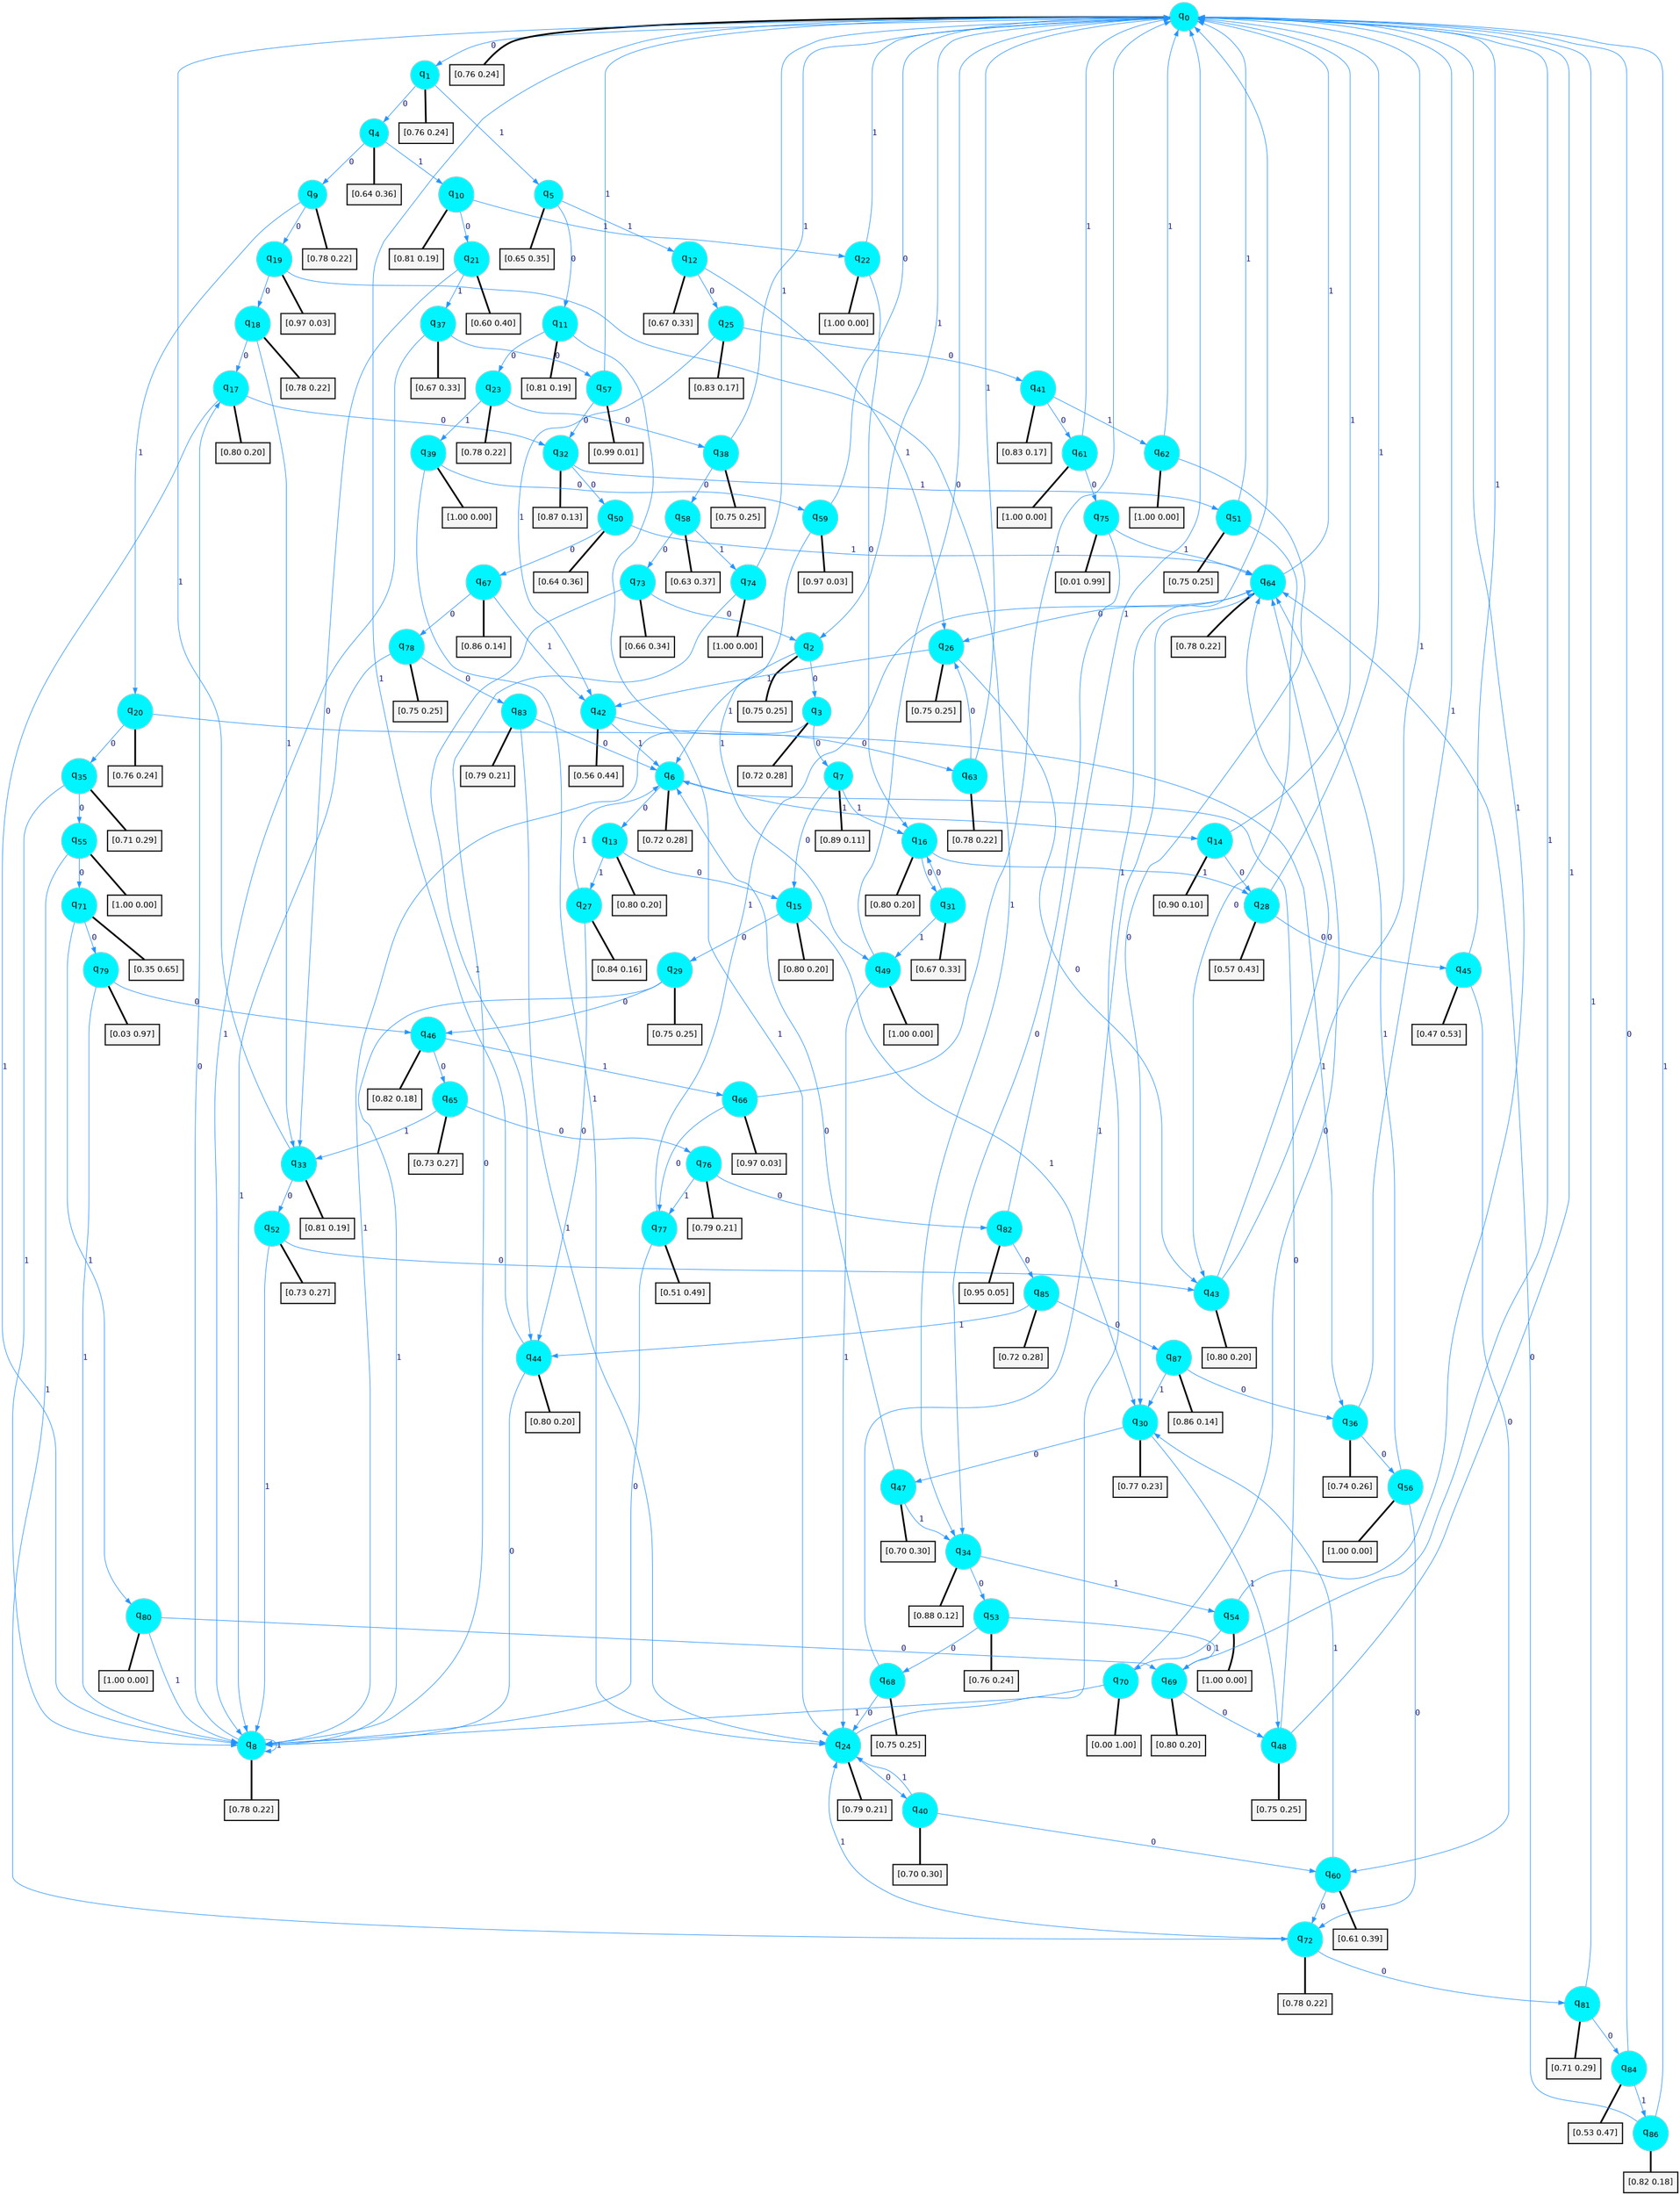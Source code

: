 digraph G {
graph [
bgcolor=transparent, dpi=300, rankdir=TD, size="40,25"];
node [
color=gray, fillcolor=turquoise1, fontcolor=black, fontname=Helvetica, fontsize=16, fontweight=bold, shape=circle, style=filled];
edge [
arrowsize=1, color=dodgerblue1, fontcolor=midnightblue, fontname=courier, fontweight=bold, penwidth=1, style=solid, weight=20];
0[label=<q<SUB>0</SUB>>];
1[label=<q<SUB>1</SUB>>];
2[label=<q<SUB>2</SUB>>];
3[label=<q<SUB>3</SUB>>];
4[label=<q<SUB>4</SUB>>];
5[label=<q<SUB>5</SUB>>];
6[label=<q<SUB>6</SUB>>];
7[label=<q<SUB>7</SUB>>];
8[label=<q<SUB>8</SUB>>];
9[label=<q<SUB>9</SUB>>];
10[label=<q<SUB>10</SUB>>];
11[label=<q<SUB>11</SUB>>];
12[label=<q<SUB>12</SUB>>];
13[label=<q<SUB>13</SUB>>];
14[label=<q<SUB>14</SUB>>];
15[label=<q<SUB>15</SUB>>];
16[label=<q<SUB>16</SUB>>];
17[label=<q<SUB>17</SUB>>];
18[label=<q<SUB>18</SUB>>];
19[label=<q<SUB>19</SUB>>];
20[label=<q<SUB>20</SUB>>];
21[label=<q<SUB>21</SUB>>];
22[label=<q<SUB>22</SUB>>];
23[label=<q<SUB>23</SUB>>];
24[label=<q<SUB>24</SUB>>];
25[label=<q<SUB>25</SUB>>];
26[label=<q<SUB>26</SUB>>];
27[label=<q<SUB>27</SUB>>];
28[label=<q<SUB>28</SUB>>];
29[label=<q<SUB>29</SUB>>];
30[label=<q<SUB>30</SUB>>];
31[label=<q<SUB>31</SUB>>];
32[label=<q<SUB>32</SUB>>];
33[label=<q<SUB>33</SUB>>];
34[label=<q<SUB>34</SUB>>];
35[label=<q<SUB>35</SUB>>];
36[label=<q<SUB>36</SUB>>];
37[label=<q<SUB>37</SUB>>];
38[label=<q<SUB>38</SUB>>];
39[label=<q<SUB>39</SUB>>];
40[label=<q<SUB>40</SUB>>];
41[label=<q<SUB>41</SUB>>];
42[label=<q<SUB>42</SUB>>];
43[label=<q<SUB>43</SUB>>];
44[label=<q<SUB>44</SUB>>];
45[label=<q<SUB>45</SUB>>];
46[label=<q<SUB>46</SUB>>];
47[label=<q<SUB>47</SUB>>];
48[label=<q<SUB>48</SUB>>];
49[label=<q<SUB>49</SUB>>];
50[label=<q<SUB>50</SUB>>];
51[label=<q<SUB>51</SUB>>];
52[label=<q<SUB>52</SUB>>];
53[label=<q<SUB>53</SUB>>];
54[label=<q<SUB>54</SUB>>];
55[label=<q<SUB>55</SUB>>];
56[label=<q<SUB>56</SUB>>];
57[label=<q<SUB>57</SUB>>];
58[label=<q<SUB>58</SUB>>];
59[label=<q<SUB>59</SUB>>];
60[label=<q<SUB>60</SUB>>];
61[label=<q<SUB>61</SUB>>];
62[label=<q<SUB>62</SUB>>];
63[label=<q<SUB>63</SUB>>];
64[label=<q<SUB>64</SUB>>];
65[label=<q<SUB>65</SUB>>];
66[label=<q<SUB>66</SUB>>];
67[label=<q<SUB>67</SUB>>];
68[label=<q<SUB>68</SUB>>];
69[label=<q<SUB>69</SUB>>];
70[label=<q<SUB>70</SUB>>];
71[label=<q<SUB>71</SUB>>];
72[label=<q<SUB>72</SUB>>];
73[label=<q<SUB>73</SUB>>];
74[label=<q<SUB>74</SUB>>];
75[label=<q<SUB>75</SUB>>];
76[label=<q<SUB>76</SUB>>];
77[label=<q<SUB>77</SUB>>];
78[label=<q<SUB>78</SUB>>];
79[label=<q<SUB>79</SUB>>];
80[label=<q<SUB>80</SUB>>];
81[label=<q<SUB>81</SUB>>];
82[label=<q<SUB>82</SUB>>];
83[label=<q<SUB>83</SUB>>];
84[label=<q<SUB>84</SUB>>];
85[label=<q<SUB>85</SUB>>];
86[label=<q<SUB>86</SUB>>];
87[label=<q<SUB>87</SUB>>];
88[label="[0.76 0.24]", shape=box,fontcolor=black, fontname=Helvetica, fontsize=14, penwidth=2, fillcolor=whitesmoke,color=black];
89[label="[0.76 0.24]", shape=box,fontcolor=black, fontname=Helvetica, fontsize=14, penwidth=2, fillcolor=whitesmoke,color=black];
90[label="[0.75 0.25]", shape=box,fontcolor=black, fontname=Helvetica, fontsize=14, penwidth=2, fillcolor=whitesmoke,color=black];
91[label="[0.72 0.28]", shape=box,fontcolor=black, fontname=Helvetica, fontsize=14, penwidth=2, fillcolor=whitesmoke,color=black];
92[label="[0.64 0.36]", shape=box,fontcolor=black, fontname=Helvetica, fontsize=14, penwidth=2, fillcolor=whitesmoke,color=black];
93[label="[0.65 0.35]", shape=box,fontcolor=black, fontname=Helvetica, fontsize=14, penwidth=2, fillcolor=whitesmoke,color=black];
94[label="[0.72 0.28]", shape=box,fontcolor=black, fontname=Helvetica, fontsize=14, penwidth=2, fillcolor=whitesmoke,color=black];
95[label="[0.89 0.11]", shape=box,fontcolor=black, fontname=Helvetica, fontsize=14, penwidth=2, fillcolor=whitesmoke,color=black];
96[label="[0.78 0.22]", shape=box,fontcolor=black, fontname=Helvetica, fontsize=14, penwidth=2, fillcolor=whitesmoke,color=black];
97[label="[0.78 0.22]", shape=box,fontcolor=black, fontname=Helvetica, fontsize=14, penwidth=2, fillcolor=whitesmoke,color=black];
98[label="[0.81 0.19]", shape=box,fontcolor=black, fontname=Helvetica, fontsize=14, penwidth=2, fillcolor=whitesmoke,color=black];
99[label="[0.81 0.19]", shape=box,fontcolor=black, fontname=Helvetica, fontsize=14, penwidth=2, fillcolor=whitesmoke,color=black];
100[label="[0.67 0.33]", shape=box,fontcolor=black, fontname=Helvetica, fontsize=14, penwidth=2, fillcolor=whitesmoke,color=black];
101[label="[0.80 0.20]", shape=box,fontcolor=black, fontname=Helvetica, fontsize=14, penwidth=2, fillcolor=whitesmoke,color=black];
102[label="[0.90 0.10]", shape=box,fontcolor=black, fontname=Helvetica, fontsize=14, penwidth=2, fillcolor=whitesmoke,color=black];
103[label="[0.80 0.20]", shape=box,fontcolor=black, fontname=Helvetica, fontsize=14, penwidth=2, fillcolor=whitesmoke,color=black];
104[label="[0.80 0.20]", shape=box,fontcolor=black, fontname=Helvetica, fontsize=14, penwidth=2, fillcolor=whitesmoke,color=black];
105[label="[0.80 0.20]", shape=box,fontcolor=black, fontname=Helvetica, fontsize=14, penwidth=2, fillcolor=whitesmoke,color=black];
106[label="[0.78 0.22]", shape=box,fontcolor=black, fontname=Helvetica, fontsize=14, penwidth=2, fillcolor=whitesmoke,color=black];
107[label="[0.97 0.03]", shape=box,fontcolor=black, fontname=Helvetica, fontsize=14, penwidth=2, fillcolor=whitesmoke,color=black];
108[label="[0.76 0.24]", shape=box,fontcolor=black, fontname=Helvetica, fontsize=14, penwidth=2, fillcolor=whitesmoke,color=black];
109[label="[0.60 0.40]", shape=box,fontcolor=black, fontname=Helvetica, fontsize=14, penwidth=2, fillcolor=whitesmoke,color=black];
110[label="[1.00 0.00]", shape=box,fontcolor=black, fontname=Helvetica, fontsize=14, penwidth=2, fillcolor=whitesmoke,color=black];
111[label="[0.78 0.22]", shape=box,fontcolor=black, fontname=Helvetica, fontsize=14, penwidth=2, fillcolor=whitesmoke,color=black];
112[label="[0.79 0.21]", shape=box,fontcolor=black, fontname=Helvetica, fontsize=14, penwidth=2, fillcolor=whitesmoke,color=black];
113[label="[0.83 0.17]", shape=box,fontcolor=black, fontname=Helvetica, fontsize=14, penwidth=2, fillcolor=whitesmoke,color=black];
114[label="[0.75 0.25]", shape=box,fontcolor=black, fontname=Helvetica, fontsize=14, penwidth=2, fillcolor=whitesmoke,color=black];
115[label="[0.84 0.16]", shape=box,fontcolor=black, fontname=Helvetica, fontsize=14, penwidth=2, fillcolor=whitesmoke,color=black];
116[label="[0.57 0.43]", shape=box,fontcolor=black, fontname=Helvetica, fontsize=14, penwidth=2, fillcolor=whitesmoke,color=black];
117[label="[0.75 0.25]", shape=box,fontcolor=black, fontname=Helvetica, fontsize=14, penwidth=2, fillcolor=whitesmoke,color=black];
118[label="[0.77 0.23]", shape=box,fontcolor=black, fontname=Helvetica, fontsize=14, penwidth=2, fillcolor=whitesmoke,color=black];
119[label="[0.67 0.33]", shape=box,fontcolor=black, fontname=Helvetica, fontsize=14, penwidth=2, fillcolor=whitesmoke,color=black];
120[label="[0.87 0.13]", shape=box,fontcolor=black, fontname=Helvetica, fontsize=14, penwidth=2, fillcolor=whitesmoke,color=black];
121[label="[0.81 0.19]", shape=box,fontcolor=black, fontname=Helvetica, fontsize=14, penwidth=2, fillcolor=whitesmoke,color=black];
122[label="[0.88 0.12]", shape=box,fontcolor=black, fontname=Helvetica, fontsize=14, penwidth=2, fillcolor=whitesmoke,color=black];
123[label="[0.71 0.29]", shape=box,fontcolor=black, fontname=Helvetica, fontsize=14, penwidth=2, fillcolor=whitesmoke,color=black];
124[label="[0.74 0.26]", shape=box,fontcolor=black, fontname=Helvetica, fontsize=14, penwidth=2, fillcolor=whitesmoke,color=black];
125[label="[0.67 0.33]", shape=box,fontcolor=black, fontname=Helvetica, fontsize=14, penwidth=2, fillcolor=whitesmoke,color=black];
126[label="[0.75 0.25]", shape=box,fontcolor=black, fontname=Helvetica, fontsize=14, penwidth=2, fillcolor=whitesmoke,color=black];
127[label="[1.00 0.00]", shape=box,fontcolor=black, fontname=Helvetica, fontsize=14, penwidth=2, fillcolor=whitesmoke,color=black];
128[label="[0.70 0.30]", shape=box,fontcolor=black, fontname=Helvetica, fontsize=14, penwidth=2, fillcolor=whitesmoke,color=black];
129[label="[0.83 0.17]", shape=box,fontcolor=black, fontname=Helvetica, fontsize=14, penwidth=2, fillcolor=whitesmoke,color=black];
130[label="[0.56 0.44]", shape=box,fontcolor=black, fontname=Helvetica, fontsize=14, penwidth=2, fillcolor=whitesmoke,color=black];
131[label="[0.80 0.20]", shape=box,fontcolor=black, fontname=Helvetica, fontsize=14, penwidth=2, fillcolor=whitesmoke,color=black];
132[label="[0.80 0.20]", shape=box,fontcolor=black, fontname=Helvetica, fontsize=14, penwidth=2, fillcolor=whitesmoke,color=black];
133[label="[0.47 0.53]", shape=box,fontcolor=black, fontname=Helvetica, fontsize=14, penwidth=2, fillcolor=whitesmoke,color=black];
134[label="[0.82 0.18]", shape=box,fontcolor=black, fontname=Helvetica, fontsize=14, penwidth=2, fillcolor=whitesmoke,color=black];
135[label="[0.70 0.30]", shape=box,fontcolor=black, fontname=Helvetica, fontsize=14, penwidth=2, fillcolor=whitesmoke,color=black];
136[label="[0.75 0.25]", shape=box,fontcolor=black, fontname=Helvetica, fontsize=14, penwidth=2, fillcolor=whitesmoke,color=black];
137[label="[1.00 0.00]", shape=box,fontcolor=black, fontname=Helvetica, fontsize=14, penwidth=2, fillcolor=whitesmoke,color=black];
138[label="[0.64 0.36]", shape=box,fontcolor=black, fontname=Helvetica, fontsize=14, penwidth=2, fillcolor=whitesmoke,color=black];
139[label="[0.75 0.25]", shape=box,fontcolor=black, fontname=Helvetica, fontsize=14, penwidth=2, fillcolor=whitesmoke,color=black];
140[label="[0.73 0.27]", shape=box,fontcolor=black, fontname=Helvetica, fontsize=14, penwidth=2, fillcolor=whitesmoke,color=black];
141[label="[0.76 0.24]", shape=box,fontcolor=black, fontname=Helvetica, fontsize=14, penwidth=2, fillcolor=whitesmoke,color=black];
142[label="[1.00 0.00]", shape=box,fontcolor=black, fontname=Helvetica, fontsize=14, penwidth=2, fillcolor=whitesmoke,color=black];
143[label="[1.00 0.00]", shape=box,fontcolor=black, fontname=Helvetica, fontsize=14, penwidth=2, fillcolor=whitesmoke,color=black];
144[label="[1.00 0.00]", shape=box,fontcolor=black, fontname=Helvetica, fontsize=14, penwidth=2, fillcolor=whitesmoke,color=black];
145[label="[0.99 0.01]", shape=box,fontcolor=black, fontname=Helvetica, fontsize=14, penwidth=2, fillcolor=whitesmoke,color=black];
146[label="[0.63 0.37]", shape=box,fontcolor=black, fontname=Helvetica, fontsize=14, penwidth=2, fillcolor=whitesmoke,color=black];
147[label="[0.97 0.03]", shape=box,fontcolor=black, fontname=Helvetica, fontsize=14, penwidth=2, fillcolor=whitesmoke,color=black];
148[label="[0.61 0.39]", shape=box,fontcolor=black, fontname=Helvetica, fontsize=14, penwidth=2, fillcolor=whitesmoke,color=black];
149[label="[1.00 0.00]", shape=box,fontcolor=black, fontname=Helvetica, fontsize=14, penwidth=2, fillcolor=whitesmoke,color=black];
150[label="[1.00 0.00]", shape=box,fontcolor=black, fontname=Helvetica, fontsize=14, penwidth=2, fillcolor=whitesmoke,color=black];
151[label="[0.78 0.22]", shape=box,fontcolor=black, fontname=Helvetica, fontsize=14, penwidth=2, fillcolor=whitesmoke,color=black];
152[label="[0.78 0.22]", shape=box,fontcolor=black, fontname=Helvetica, fontsize=14, penwidth=2, fillcolor=whitesmoke,color=black];
153[label="[0.73 0.27]", shape=box,fontcolor=black, fontname=Helvetica, fontsize=14, penwidth=2, fillcolor=whitesmoke,color=black];
154[label="[0.97 0.03]", shape=box,fontcolor=black, fontname=Helvetica, fontsize=14, penwidth=2, fillcolor=whitesmoke,color=black];
155[label="[0.86 0.14]", shape=box,fontcolor=black, fontname=Helvetica, fontsize=14, penwidth=2, fillcolor=whitesmoke,color=black];
156[label="[0.75 0.25]", shape=box,fontcolor=black, fontname=Helvetica, fontsize=14, penwidth=2, fillcolor=whitesmoke,color=black];
157[label="[0.80 0.20]", shape=box,fontcolor=black, fontname=Helvetica, fontsize=14, penwidth=2, fillcolor=whitesmoke,color=black];
158[label="[0.00 1.00]", shape=box,fontcolor=black, fontname=Helvetica, fontsize=14, penwidth=2, fillcolor=whitesmoke,color=black];
159[label="[0.35 0.65]", shape=box,fontcolor=black, fontname=Helvetica, fontsize=14, penwidth=2, fillcolor=whitesmoke,color=black];
160[label="[0.78 0.22]", shape=box,fontcolor=black, fontname=Helvetica, fontsize=14, penwidth=2, fillcolor=whitesmoke,color=black];
161[label="[0.66 0.34]", shape=box,fontcolor=black, fontname=Helvetica, fontsize=14, penwidth=2, fillcolor=whitesmoke,color=black];
162[label="[1.00 0.00]", shape=box,fontcolor=black, fontname=Helvetica, fontsize=14, penwidth=2, fillcolor=whitesmoke,color=black];
163[label="[0.01 0.99]", shape=box,fontcolor=black, fontname=Helvetica, fontsize=14, penwidth=2, fillcolor=whitesmoke,color=black];
164[label="[0.79 0.21]", shape=box,fontcolor=black, fontname=Helvetica, fontsize=14, penwidth=2, fillcolor=whitesmoke,color=black];
165[label="[0.51 0.49]", shape=box,fontcolor=black, fontname=Helvetica, fontsize=14, penwidth=2, fillcolor=whitesmoke,color=black];
166[label="[0.75 0.25]", shape=box,fontcolor=black, fontname=Helvetica, fontsize=14, penwidth=2, fillcolor=whitesmoke,color=black];
167[label="[0.03 0.97]", shape=box,fontcolor=black, fontname=Helvetica, fontsize=14, penwidth=2, fillcolor=whitesmoke,color=black];
168[label="[1.00 0.00]", shape=box,fontcolor=black, fontname=Helvetica, fontsize=14, penwidth=2, fillcolor=whitesmoke,color=black];
169[label="[0.71 0.29]", shape=box,fontcolor=black, fontname=Helvetica, fontsize=14, penwidth=2, fillcolor=whitesmoke,color=black];
170[label="[0.95 0.05]", shape=box,fontcolor=black, fontname=Helvetica, fontsize=14, penwidth=2, fillcolor=whitesmoke,color=black];
171[label="[0.79 0.21]", shape=box,fontcolor=black, fontname=Helvetica, fontsize=14, penwidth=2, fillcolor=whitesmoke,color=black];
172[label="[0.53 0.47]", shape=box,fontcolor=black, fontname=Helvetica, fontsize=14, penwidth=2, fillcolor=whitesmoke,color=black];
173[label="[0.72 0.28]", shape=box,fontcolor=black, fontname=Helvetica, fontsize=14, penwidth=2, fillcolor=whitesmoke,color=black];
174[label="[0.82 0.18]", shape=box,fontcolor=black, fontname=Helvetica, fontsize=14, penwidth=2, fillcolor=whitesmoke,color=black];
175[label="[0.86 0.14]", shape=box,fontcolor=black, fontname=Helvetica, fontsize=14, penwidth=2, fillcolor=whitesmoke,color=black];
0->1 [label=0];
0->2 [label=1];
0->88 [arrowhead=none, penwidth=3,color=black];
1->4 [label=0];
1->5 [label=1];
1->89 [arrowhead=none, penwidth=3,color=black];
2->3 [label=0];
2->6 [label=1];
2->90 [arrowhead=none, penwidth=3,color=black];
3->7 [label=0];
3->8 [label=1];
3->91 [arrowhead=none, penwidth=3,color=black];
4->9 [label=0];
4->10 [label=1];
4->92 [arrowhead=none, penwidth=3,color=black];
5->11 [label=0];
5->12 [label=1];
5->93 [arrowhead=none, penwidth=3,color=black];
6->13 [label=0];
6->14 [label=1];
6->94 [arrowhead=none, penwidth=3,color=black];
7->15 [label=0];
7->16 [label=1];
7->95 [arrowhead=none, penwidth=3,color=black];
8->17 [label=0];
8->8 [label=1];
8->96 [arrowhead=none, penwidth=3,color=black];
9->19 [label=0];
9->20 [label=1];
9->97 [arrowhead=none, penwidth=3,color=black];
10->21 [label=0];
10->22 [label=1];
10->98 [arrowhead=none, penwidth=3,color=black];
11->23 [label=0];
11->24 [label=1];
11->99 [arrowhead=none, penwidth=3,color=black];
12->25 [label=0];
12->26 [label=1];
12->100 [arrowhead=none, penwidth=3,color=black];
13->15 [label=0];
13->27 [label=1];
13->101 [arrowhead=none, penwidth=3,color=black];
14->28 [label=0];
14->0 [label=1];
14->102 [arrowhead=none, penwidth=3,color=black];
15->29 [label=0];
15->30 [label=1];
15->103 [arrowhead=none, penwidth=3,color=black];
16->31 [label=0];
16->28 [label=1];
16->104 [arrowhead=none, penwidth=3,color=black];
17->32 [label=0];
17->8 [label=1];
17->105 [arrowhead=none, penwidth=3,color=black];
18->17 [label=0];
18->33 [label=1];
18->106 [arrowhead=none, penwidth=3,color=black];
19->18 [label=0];
19->34 [label=1];
19->107 [arrowhead=none, penwidth=3,color=black];
20->35 [label=0];
20->36 [label=1];
20->108 [arrowhead=none, penwidth=3,color=black];
21->33 [label=0];
21->37 [label=1];
21->109 [arrowhead=none, penwidth=3,color=black];
22->16 [label=0];
22->0 [label=1];
22->110 [arrowhead=none, penwidth=3,color=black];
23->38 [label=0];
23->39 [label=1];
23->111 [arrowhead=none, penwidth=3,color=black];
24->40 [label=0];
24->0 [label=1];
24->112 [arrowhead=none, penwidth=3,color=black];
25->41 [label=0];
25->42 [label=1];
25->113 [arrowhead=none, penwidth=3,color=black];
26->43 [label=0];
26->42 [label=1];
26->114 [arrowhead=none, penwidth=3,color=black];
27->44 [label=0];
27->6 [label=1];
27->115 [arrowhead=none, penwidth=3,color=black];
28->45 [label=0];
28->0 [label=1];
28->116 [arrowhead=none, penwidth=3,color=black];
29->46 [label=0];
29->8 [label=1];
29->117 [arrowhead=none, penwidth=3,color=black];
30->47 [label=0];
30->48 [label=1];
30->118 [arrowhead=none, penwidth=3,color=black];
31->16 [label=0];
31->49 [label=1];
31->119 [arrowhead=none, penwidth=3,color=black];
32->50 [label=0];
32->51 [label=1];
32->120 [arrowhead=none, penwidth=3,color=black];
33->52 [label=0];
33->0 [label=1];
33->121 [arrowhead=none, penwidth=3,color=black];
34->53 [label=0];
34->54 [label=1];
34->122 [arrowhead=none, penwidth=3,color=black];
35->55 [label=0];
35->8 [label=1];
35->123 [arrowhead=none, penwidth=3,color=black];
36->56 [label=0];
36->0 [label=1];
36->124 [arrowhead=none, penwidth=3,color=black];
37->57 [label=0];
37->8 [label=1];
37->125 [arrowhead=none, penwidth=3,color=black];
38->58 [label=0];
38->0 [label=1];
38->126 [arrowhead=none, penwidth=3,color=black];
39->59 [label=0];
39->24 [label=1];
39->127 [arrowhead=none, penwidth=3,color=black];
40->60 [label=0];
40->24 [label=1];
40->128 [arrowhead=none, penwidth=3,color=black];
41->61 [label=0];
41->62 [label=1];
41->129 [arrowhead=none, penwidth=3,color=black];
42->63 [label=0];
42->6 [label=1];
42->130 [arrowhead=none, penwidth=3,color=black];
43->64 [label=0];
43->0 [label=1];
43->131 [arrowhead=none, penwidth=3,color=black];
44->8 [label=0];
44->0 [label=1];
44->132 [arrowhead=none, penwidth=3,color=black];
45->60 [label=0];
45->0 [label=1];
45->133 [arrowhead=none, penwidth=3,color=black];
46->65 [label=0];
46->66 [label=1];
46->134 [arrowhead=none, penwidth=3,color=black];
47->6 [label=0];
47->34 [label=1];
47->135 [arrowhead=none, penwidth=3,color=black];
48->6 [label=0];
48->0 [label=1];
48->136 [arrowhead=none, penwidth=3,color=black];
49->0 [label=0];
49->24 [label=1];
49->137 [arrowhead=none, penwidth=3,color=black];
50->67 [label=0];
50->64 [label=1];
50->138 [arrowhead=none, penwidth=3,color=black];
51->43 [label=0];
51->0 [label=1];
51->139 [arrowhead=none, penwidth=3,color=black];
52->43 [label=0];
52->8 [label=1];
52->140 [arrowhead=none, penwidth=3,color=black];
53->68 [label=0];
53->69 [label=1];
53->141 [arrowhead=none, penwidth=3,color=black];
54->70 [label=0];
54->0 [label=1];
54->142 [arrowhead=none, penwidth=3,color=black];
55->71 [label=0];
55->72 [label=1];
55->143 [arrowhead=none, penwidth=3,color=black];
56->72 [label=0];
56->64 [label=1];
56->144 [arrowhead=none, penwidth=3,color=black];
57->32 [label=0];
57->0 [label=1];
57->145 [arrowhead=none, penwidth=3,color=black];
58->73 [label=0];
58->74 [label=1];
58->146 [arrowhead=none, penwidth=3,color=black];
59->0 [label=0];
59->49 [label=1];
59->147 [arrowhead=none, penwidth=3,color=black];
60->72 [label=0];
60->30 [label=1];
60->148 [arrowhead=none, penwidth=3,color=black];
61->75 [label=0];
61->0 [label=1];
61->149 [arrowhead=none, penwidth=3,color=black];
62->30 [label=0];
62->0 [label=1];
62->150 [arrowhead=none, penwidth=3,color=black];
63->26 [label=0];
63->0 [label=1];
63->151 [arrowhead=none, penwidth=3,color=black];
64->26 [label=0];
64->0 [label=1];
64->152 [arrowhead=none, penwidth=3,color=black];
65->76 [label=0];
65->33 [label=1];
65->153 [arrowhead=none, penwidth=3,color=black];
66->77 [label=0];
66->0 [label=1];
66->154 [arrowhead=none, penwidth=3,color=black];
67->78 [label=0];
67->42 [label=1];
67->155 [arrowhead=none, penwidth=3,color=black];
68->24 [label=0];
68->64 [label=1];
68->156 [arrowhead=none, penwidth=3,color=black];
69->48 [label=0];
69->0 [label=1];
69->157 [arrowhead=none, penwidth=3,color=black];
70->64 [label=0];
70->8 [label=1];
70->158 [arrowhead=none, penwidth=3,color=black];
71->79 [label=0];
71->80 [label=1];
71->159 [arrowhead=none, penwidth=3,color=black];
72->81 [label=0];
72->24 [label=1];
72->160 [arrowhead=none, penwidth=3,color=black];
73->2 [label=0];
73->44 [label=1];
73->161 [arrowhead=none, penwidth=3,color=black];
74->8 [label=0];
74->0 [label=1];
74->162 [arrowhead=none, penwidth=3,color=black];
75->34 [label=0];
75->64 [label=1];
75->163 [arrowhead=none, penwidth=3,color=black];
76->82 [label=0];
76->77 [label=1];
76->164 [arrowhead=none, penwidth=3,color=black];
77->8 [label=0];
77->64 [label=1];
77->165 [arrowhead=none, penwidth=3,color=black];
78->83 [label=0];
78->8 [label=1];
78->166 [arrowhead=none, penwidth=3,color=black];
79->46 [label=0];
79->8 [label=1];
79->167 [arrowhead=none, penwidth=3,color=black];
80->69 [label=0];
80->8 [label=1];
80->168 [arrowhead=none, penwidth=3,color=black];
81->84 [label=0];
81->0 [label=1];
81->169 [arrowhead=none, penwidth=3,color=black];
82->85 [label=0];
82->0 [label=1];
82->170 [arrowhead=none, penwidth=3,color=black];
83->6 [label=0];
83->24 [label=1];
83->171 [arrowhead=none, penwidth=3,color=black];
84->0 [label=0];
84->86 [label=1];
84->172 [arrowhead=none, penwidth=3,color=black];
85->87 [label=0];
85->44 [label=1];
85->173 [arrowhead=none, penwidth=3,color=black];
86->64 [label=0];
86->0 [label=1];
86->174 [arrowhead=none, penwidth=3,color=black];
87->36 [label=0];
87->30 [label=1];
87->175 [arrowhead=none, penwidth=3,color=black];
}
